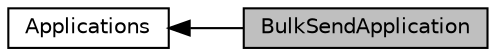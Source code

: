 digraph "BulkSendApplication"
{
  edge [fontname="Helvetica",fontsize="10",labelfontname="Helvetica",labelfontsize="10"];
  node [fontname="Helvetica",fontsize="10",shape=box];
  rankdir=LR;
  Node2 [label="Applications",height=0.2,width=0.4,color="black", fillcolor="white", style="filled",URL="$group__applications.html",tooltip="This section documents the API of the ns-3 applications module."];
  Node1 [label="BulkSendApplication",height=0.2,width=0.4,color="black", fillcolor="grey75", style="filled", fontcolor="black",tooltip="This traffic generator simply sends data as fast as possible up to MaxBytes or until the application ..."];
  Node2->Node1 [shape=plaintext, dir="back", style="solid"];
}
